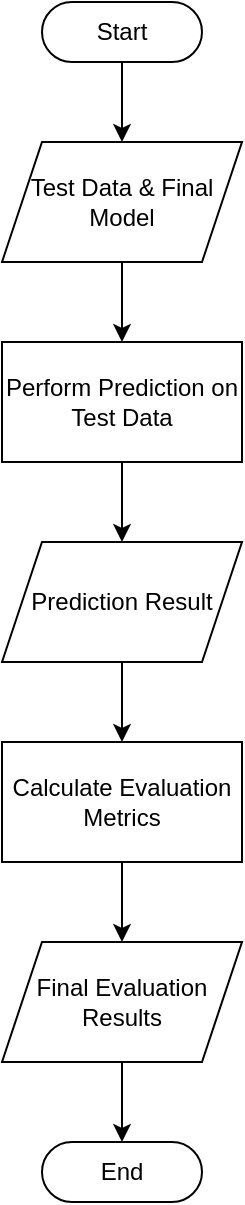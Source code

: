 <mxfile version="27.0.9">
  <diagram name="Page-1" id="fJQKvYSDg5BPfoZSww_d">
    <mxGraphModel dx="872" dy="529" grid="1" gridSize="10" guides="1" tooltips="1" connect="1" arrows="1" fold="1" page="1" pageScale="1" pageWidth="827" pageHeight="1169" math="0" shadow="0">
      <root>
        <mxCell id="0" />
        <mxCell id="1" parent="0" />
        <mxCell id="__3mZkLFq84373gPqx6l-3" value="" style="edgeStyle=orthogonalEdgeStyle;rounded=0;orthogonalLoop=1;jettySize=auto;html=1;" edge="1" parent="1" source="__3mZkLFq84373gPqx6l-1" target="__3mZkLFq84373gPqx6l-2">
          <mxGeometry relative="1" as="geometry" />
        </mxCell>
        <mxCell id="__3mZkLFq84373gPqx6l-1" value="Start" style="html=1;dashed=0;whiteSpace=wrap;shape=mxgraph.dfd.start" vertex="1" parent="1">
          <mxGeometry x="360" y="450" width="80" height="30" as="geometry" />
        </mxCell>
        <mxCell id="__3mZkLFq84373gPqx6l-5" value="" style="edgeStyle=orthogonalEdgeStyle;rounded=0;orthogonalLoop=1;jettySize=auto;html=1;" edge="1" parent="1" source="__3mZkLFq84373gPqx6l-2" target="__3mZkLFq84373gPqx6l-4">
          <mxGeometry relative="1" as="geometry" />
        </mxCell>
        <mxCell id="__3mZkLFq84373gPqx6l-2" value="&lt;p&gt;Test Data &amp;amp; Final Model&lt;/p&gt;" style="shape=parallelogram;perimeter=parallelogramPerimeter;whiteSpace=wrap;html=1;fixedSize=1;" vertex="1" parent="1">
          <mxGeometry x="340" y="520" width="120" height="60" as="geometry" />
        </mxCell>
        <mxCell id="__3mZkLFq84373gPqx6l-7" value="" style="edgeStyle=orthogonalEdgeStyle;rounded=0;orthogonalLoop=1;jettySize=auto;html=1;" edge="1" parent="1" source="__3mZkLFq84373gPqx6l-4" target="__3mZkLFq84373gPqx6l-6">
          <mxGeometry relative="1" as="geometry" />
        </mxCell>
        <mxCell id="__3mZkLFq84373gPqx6l-4" value="&lt;p&gt;Perform Prediction on Test Data&lt;/p&gt;" style="rounded=0;whiteSpace=wrap;html=1;" vertex="1" parent="1">
          <mxGeometry x="340" y="620" width="120" height="60" as="geometry" />
        </mxCell>
        <mxCell id="__3mZkLFq84373gPqx6l-9" value="" style="edgeStyle=orthogonalEdgeStyle;rounded=0;orthogonalLoop=1;jettySize=auto;html=1;" edge="1" parent="1" source="__3mZkLFq84373gPqx6l-6" target="__3mZkLFq84373gPqx6l-8">
          <mxGeometry relative="1" as="geometry" />
        </mxCell>
        <mxCell id="__3mZkLFq84373gPqx6l-6" value="&lt;p&gt;Prediction Result&lt;/p&gt;" style="shape=parallelogram;perimeter=parallelogramPerimeter;whiteSpace=wrap;html=1;fixedSize=1;" vertex="1" parent="1">
          <mxGeometry x="340" y="720" width="120" height="60" as="geometry" />
        </mxCell>
        <mxCell id="__3mZkLFq84373gPqx6l-11" value="" style="edgeStyle=orthogonalEdgeStyle;rounded=0;orthogonalLoop=1;jettySize=auto;html=1;" edge="1" parent="1" source="__3mZkLFq84373gPqx6l-8" target="__3mZkLFq84373gPqx6l-10">
          <mxGeometry relative="1" as="geometry" />
        </mxCell>
        <mxCell id="__3mZkLFq84373gPqx6l-8" value="&lt;p&gt;Calculate Evaluation Metrics&lt;/p&gt;" style="rounded=0;whiteSpace=wrap;html=1;" vertex="1" parent="1">
          <mxGeometry x="340" y="820" width="120" height="60" as="geometry" />
        </mxCell>
        <mxCell id="__3mZkLFq84373gPqx6l-13" value="" style="edgeStyle=orthogonalEdgeStyle;rounded=0;orthogonalLoop=1;jettySize=auto;html=1;" edge="1" parent="1" source="__3mZkLFq84373gPqx6l-10" target="__3mZkLFq84373gPqx6l-12">
          <mxGeometry relative="1" as="geometry" />
        </mxCell>
        <mxCell id="__3mZkLFq84373gPqx6l-10" value="&lt;p&gt;Final Evaluation Results&lt;/p&gt;" style="shape=parallelogram;perimeter=parallelogramPerimeter;whiteSpace=wrap;html=1;fixedSize=1;" vertex="1" parent="1">
          <mxGeometry x="340" y="920" width="120" height="60" as="geometry" />
        </mxCell>
        <mxCell id="__3mZkLFq84373gPqx6l-12" value="End" style="html=1;dashed=0;whiteSpace=wrap;shape=mxgraph.dfd.start" vertex="1" parent="1">
          <mxGeometry x="360" y="1020" width="80" height="30" as="geometry" />
        </mxCell>
      </root>
    </mxGraphModel>
  </diagram>
</mxfile>
